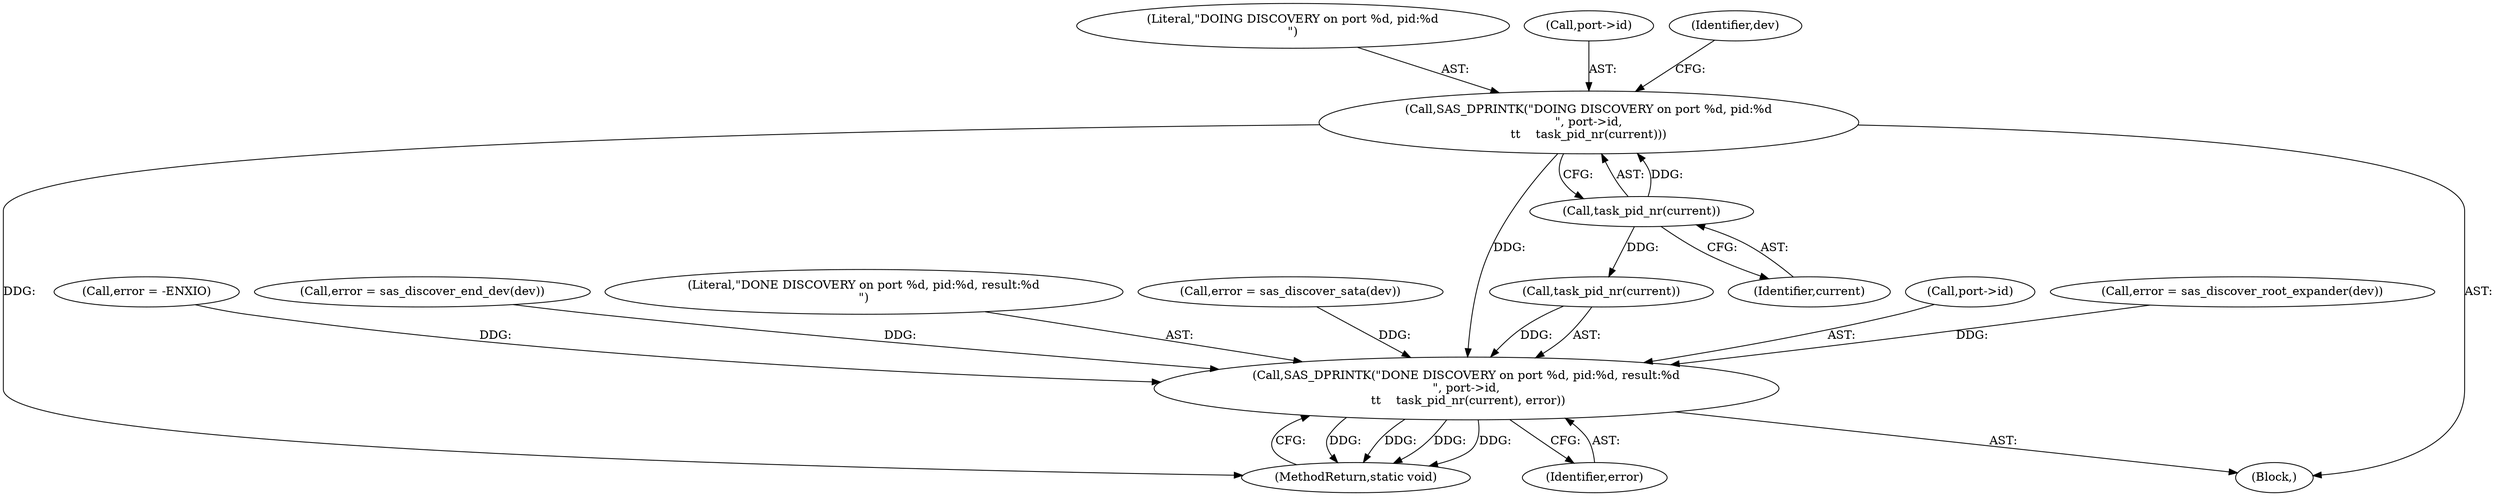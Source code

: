 digraph "0_linux_0558f33c06bb910e2879e355192227a8e8f0219d_1@pointer" {
"1000145" [label="(Call,SAS_DPRINTK(\"DOING DISCOVERY on port %d, pid:%d\n\", port->id,\n\t\t    task_pid_nr(current)))"];
"1000150" [label="(Call,task_pid_nr(current))"];
"1000224" [label="(Call,SAS_DPRINTK(\"DONE DISCOVERY on port %d, pid:%d, result:%d\n\", port->id,\n \t\t    task_pid_nr(current), error))"];
"1000226" [label="(Call,port->id)"];
"1000165" [label="(Call,error = sas_discover_root_expander(dev))"];
"1000146" [label="(Literal,\"DOING DISCOVERY on port %d, pid:%d\n\")"];
"1000150" [label="(Call,task_pid_nr(current))"];
"1000231" [label="(Identifier,error)"];
"1000178" [label="(Call,error = -ENXIO)"];
"1000147" [label="(Call,port->id)"];
"1000232" [label="(MethodReturn,static void)"];
"1000229" [label="(Call,task_pid_nr(current))"];
"1000158" [label="(Call,error = sas_discover_end_dev(dev))"];
"1000225" [label="(Literal,\"DONE DISCOVERY on port %d, pid:%d, result:%d\n\")"];
"1000224" [label="(Call,SAS_DPRINTK(\"DONE DISCOVERY on port %d, pid:%d, result:%d\n\", port->id,\n \t\t    task_pid_nr(current), error))"];
"1000154" [label="(Identifier,dev)"];
"1000172" [label="(Call,error = sas_discover_sata(dev))"];
"1000103" [label="(Block,)"];
"1000151" [label="(Identifier,current)"];
"1000145" [label="(Call,SAS_DPRINTK(\"DOING DISCOVERY on port %d, pid:%d\n\", port->id,\n\t\t    task_pid_nr(current)))"];
"1000145" -> "1000103"  [label="AST: "];
"1000145" -> "1000150"  [label="CFG: "];
"1000146" -> "1000145"  [label="AST: "];
"1000147" -> "1000145"  [label="AST: "];
"1000150" -> "1000145"  [label="AST: "];
"1000154" -> "1000145"  [label="CFG: "];
"1000145" -> "1000232"  [label="DDG: "];
"1000150" -> "1000145"  [label="DDG: "];
"1000145" -> "1000224"  [label="DDG: "];
"1000150" -> "1000151"  [label="CFG: "];
"1000151" -> "1000150"  [label="AST: "];
"1000150" -> "1000229"  [label="DDG: "];
"1000224" -> "1000103"  [label="AST: "];
"1000224" -> "1000231"  [label="CFG: "];
"1000225" -> "1000224"  [label="AST: "];
"1000226" -> "1000224"  [label="AST: "];
"1000229" -> "1000224"  [label="AST: "];
"1000231" -> "1000224"  [label="AST: "];
"1000232" -> "1000224"  [label="CFG: "];
"1000224" -> "1000232"  [label="DDG: "];
"1000224" -> "1000232"  [label="DDG: "];
"1000224" -> "1000232"  [label="DDG: "];
"1000224" -> "1000232"  [label="DDG: "];
"1000229" -> "1000224"  [label="DDG: "];
"1000158" -> "1000224"  [label="DDG: "];
"1000178" -> "1000224"  [label="DDG: "];
"1000165" -> "1000224"  [label="DDG: "];
"1000172" -> "1000224"  [label="DDG: "];
}
